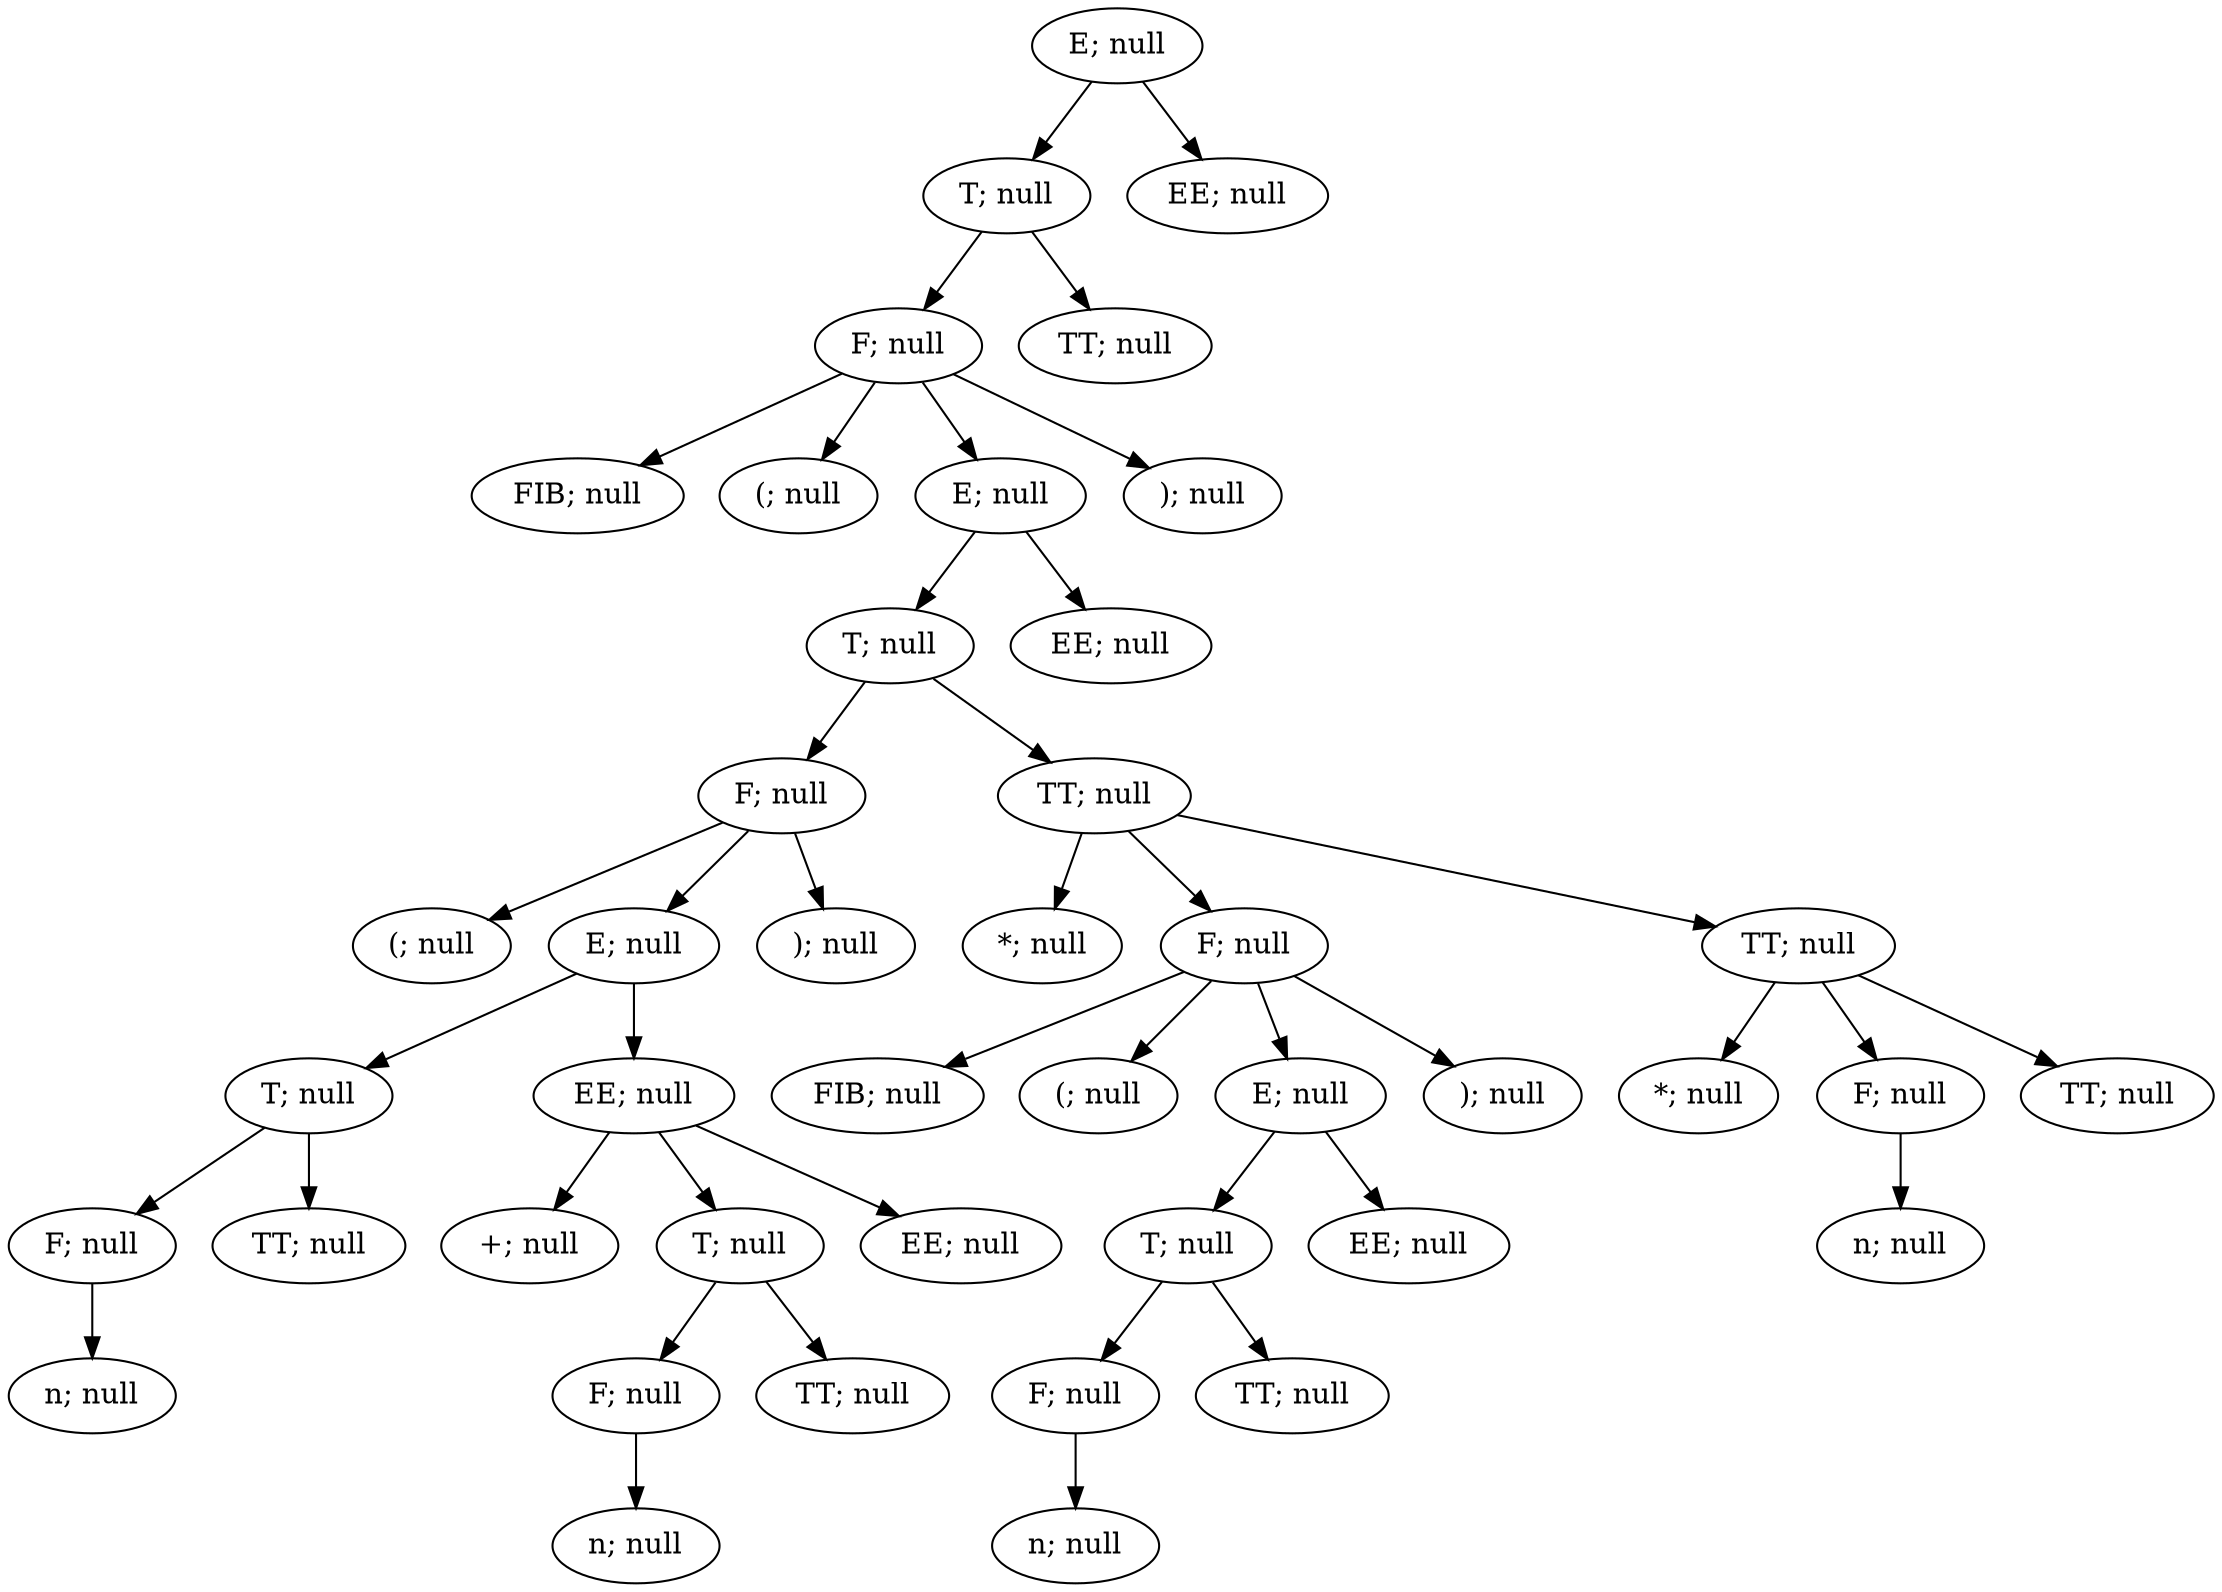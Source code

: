 digraph ParserResult {
"NonTerminal[name=E]_117" [label="E; null"]
"NonTerminal[name=T]_115" [label="T; null"]
"NonTerminal[name=E]_117"->"NonTerminal[name=T]_115";
"NonTerminal[name=T]_115" [label="T; null"]
"NonTerminal[name=F]_113" [label="F; null"]
"NonTerminal[name=T]_115"->"NonTerminal[name=F]_113";
"NonTerminal[name=F]_113" [label="F; null"]
"Token{name='FIB', value='fib'}_75" [label="FIB; null"]
"NonTerminal[name=F]_113"->"Token{name='FIB', value='fib'}_75";
"Token{name='FIB', value='fib'}_75" [label="FIB; null"]
"Token{name='(', value='('}_76" [label="(; null"]
"NonTerminal[name=F]_113"->"Token{name='(', value='('}_76";
"Token{name='(', value='('}_76" [label="(; null"]
"NonTerminal[name=E]_111" [label="E; null"]
"NonTerminal[name=F]_113"->"NonTerminal[name=E]_111";
"NonTerminal[name=E]_111" [label="E; null"]
"NonTerminal[name=T]_109" [label="T; null"]
"NonTerminal[name=E]_111"->"NonTerminal[name=T]_109";
"NonTerminal[name=T]_109" [label="T; null"]
"NonTerminal[name=F]_91" [label="F; null"]
"NonTerminal[name=T]_109"->"NonTerminal[name=F]_91";
"NonTerminal[name=F]_91" [label="F; null"]
"Token{name='(', value='('}_77" [label="(; null"]
"NonTerminal[name=F]_91"->"Token{name='(', value='('}_77";
"Token{name='(', value='('}_77" [label="(; null"]
"NonTerminal[name=E]_89" [label="E; null"]
"NonTerminal[name=F]_91"->"NonTerminal[name=E]_89";
"NonTerminal[name=E]_89" [label="E; null"]
"NonTerminal[name=T]_81" [label="T; null"]
"NonTerminal[name=E]_89"->"NonTerminal[name=T]_81";
"NonTerminal[name=T]_81" [label="T; null"]
"NonTerminal[name=F]_79" [label="F; null"]
"NonTerminal[name=T]_81"->"NonTerminal[name=F]_79";
"NonTerminal[name=F]_79" [label="F; null"]
"Token{name='n', value='1'}_78" [label="n; null"]
"NonTerminal[name=F]_79"->"Token{name='n', value='1'}_78";
"Token{name='n', value='1'}_78" [label="n; null"]
"NonTerminal[name=TT]_80" [label="TT; null"]
"NonTerminal[name=T]_81"->"NonTerminal[name=TT]_80";
"NonTerminal[name=TT]_80" [label="TT; null"]
"NonTerminal[name=EE]_88" [label="EE; null"]
"NonTerminal[name=E]_89"->"NonTerminal[name=EE]_88";
"NonTerminal[name=EE]_88" [label="EE; null"]
"Token{name='+', value='+'}_82" [label="+; null"]
"NonTerminal[name=EE]_88"->"Token{name='+', value='+'}_82";
"Token{name='+', value='+'}_82" [label="+; null"]
"NonTerminal[name=T]_86" [label="T; null"]
"NonTerminal[name=EE]_88"->"NonTerminal[name=T]_86";
"NonTerminal[name=T]_86" [label="T; null"]
"NonTerminal[name=F]_84" [label="F; null"]
"NonTerminal[name=T]_86"->"NonTerminal[name=F]_84";
"NonTerminal[name=F]_84" [label="F; null"]
"Token{name='n', value='2'}_83" [label="n; null"]
"NonTerminal[name=F]_84"->"Token{name='n', value='2'}_83";
"Token{name='n', value='2'}_83" [label="n; null"]
"NonTerminal[name=TT]_85" [label="TT; null"]
"NonTerminal[name=T]_86"->"NonTerminal[name=TT]_85";
"NonTerminal[name=TT]_85" [label="TT; null"]
"NonTerminal[name=EE]_87" [label="EE; null"]
"NonTerminal[name=EE]_88"->"NonTerminal[name=EE]_87";
"NonTerminal[name=EE]_87" [label="EE; null"]
"Token{name=')', value=')'}_90" [label="); null"]
"NonTerminal[name=F]_91"->"Token{name=')', value=')'}_90";
"Token{name=')', value=')'}_90" [label="); null"]
"NonTerminal[name=TT]_108" [label="TT; null"]
"NonTerminal[name=T]_109"->"NonTerminal[name=TT]_108";
"NonTerminal[name=TT]_108" [label="TT; null"]
"Token{name='*', value='*'}_92" [label="*; null"]
"NonTerminal[name=TT]_108"->"Token{name='*', value='*'}_92";
"Token{name='*', value='*'}_92" [label="*; null"]
"NonTerminal[name=F]_102" [label="F; null"]
"NonTerminal[name=TT]_108"->"NonTerminal[name=F]_102";
"NonTerminal[name=F]_102" [label="F; null"]
"Token{name='FIB', value='fib'}_93" [label="FIB; null"]
"NonTerminal[name=F]_102"->"Token{name='FIB', value='fib'}_93";
"Token{name='FIB', value='fib'}_93" [label="FIB; null"]
"Token{name='(', value='('}_94" [label="(; null"]
"NonTerminal[name=F]_102"->"Token{name='(', value='('}_94";
"Token{name='(', value='('}_94" [label="(; null"]
"NonTerminal[name=E]_100" [label="E; null"]
"NonTerminal[name=F]_102"->"NonTerminal[name=E]_100";
"NonTerminal[name=E]_100" [label="E; null"]
"NonTerminal[name=T]_98" [label="T; null"]
"NonTerminal[name=E]_100"->"NonTerminal[name=T]_98";
"NonTerminal[name=T]_98" [label="T; null"]
"NonTerminal[name=F]_96" [label="F; null"]
"NonTerminal[name=T]_98"->"NonTerminal[name=F]_96";
"NonTerminal[name=F]_96" [label="F; null"]
"Token{name='n', value='3'}_95" [label="n; null"]
"NonTerminal[name=F]_96"->"Token{name='n', value='3'}_95";
"Token{name='n', value='3'}_95" [label="n; null"]
"NonTerminal[name=TT]_97" [label="TT; null"]
"NonTerminal[name=T]_98"->"NonTerminal[name=TT]_97";
"NonTerminal[name=TT]_97" [label="TT; null"]
"NonTerminal[name=EE]_99" [label="EE; null"]
"NonTerminal[name=E]_100"->"NonTerminal[name=EE]_99";
"NonTerminal[name=EE]_99" [label="EE; null"]
"Token{name=')', value=')'}_101" [label="); null"]
"NonTerminal[name=F]_102"->"Token{name=')', value=')'}_101";
"Token{name=')', value=')'}_101" [label="); null"]
"NonTerminal[name=TT]_107" [label="TT; null"]
"NonTerminal[name=TT]_108"->"NonTerminal[name=TT]_107";
"NonTerminal[name=TT]_107" [label="TT; null"]
"Token{name='*', value='*'}_103" [label="*; null"]
"NonTerminal[name=TT]_107"->"Token{name='*', value='*'}_103";
"Token{name='*', value='*'}_103" [label="*; null"]
"NonTerminal[name=F]_105" [label="F; null"]
"NonTerminal[name=TT]_107"->"NonTerminal[name=F]_105";
"NonTerminal[name=F]_105" [label="F; null"]
"Token{name='n', value='2'}_104" [label="n; null"]
"NonTerminal[name=F]_105"->"Token{name='n', value='2'}_104";
"Token{name='n', value='2'}_104" [label="n; null"]
"NonTerminal[name=TT]_106" [label="TT; null"]
"NonTerminal[name=TT]_107"->"NonTerminal[name=TT]_106";
"NonTerminal[name=TT]_106" [label="TT; null"]
"NonTerminal[name=EE]_110" [label="EE; null"]
"NonTerminal[name=E]_111"->"NonTerminal[name=EE]_110";
"NonTerminal[name=EE]_110" [label="EE; null"]
"Token{name=')', value=')'}_112" [label="); null"]
"NonTerminal[name=F]_113"->"Token{name=')', value=')'}_112";
"Token{name=')', value=')'}_112" [label="); null"]
"NonTerminal[name=TT]_114" [label="TT; null"]
"NonTerminal[name=T]_115"->"NonTerminal[name=TT]_114";
"NonTerminal[name=TT]_114" [label="TT; null"]
"NonTerminal[name=EE]_116" [label="EE; null"]
"NonTerminal[name=E]_117"->"NonTerminal[name=EE]_116";
"NonTerminal[name=EE]_116" [label="EE; null"]
}